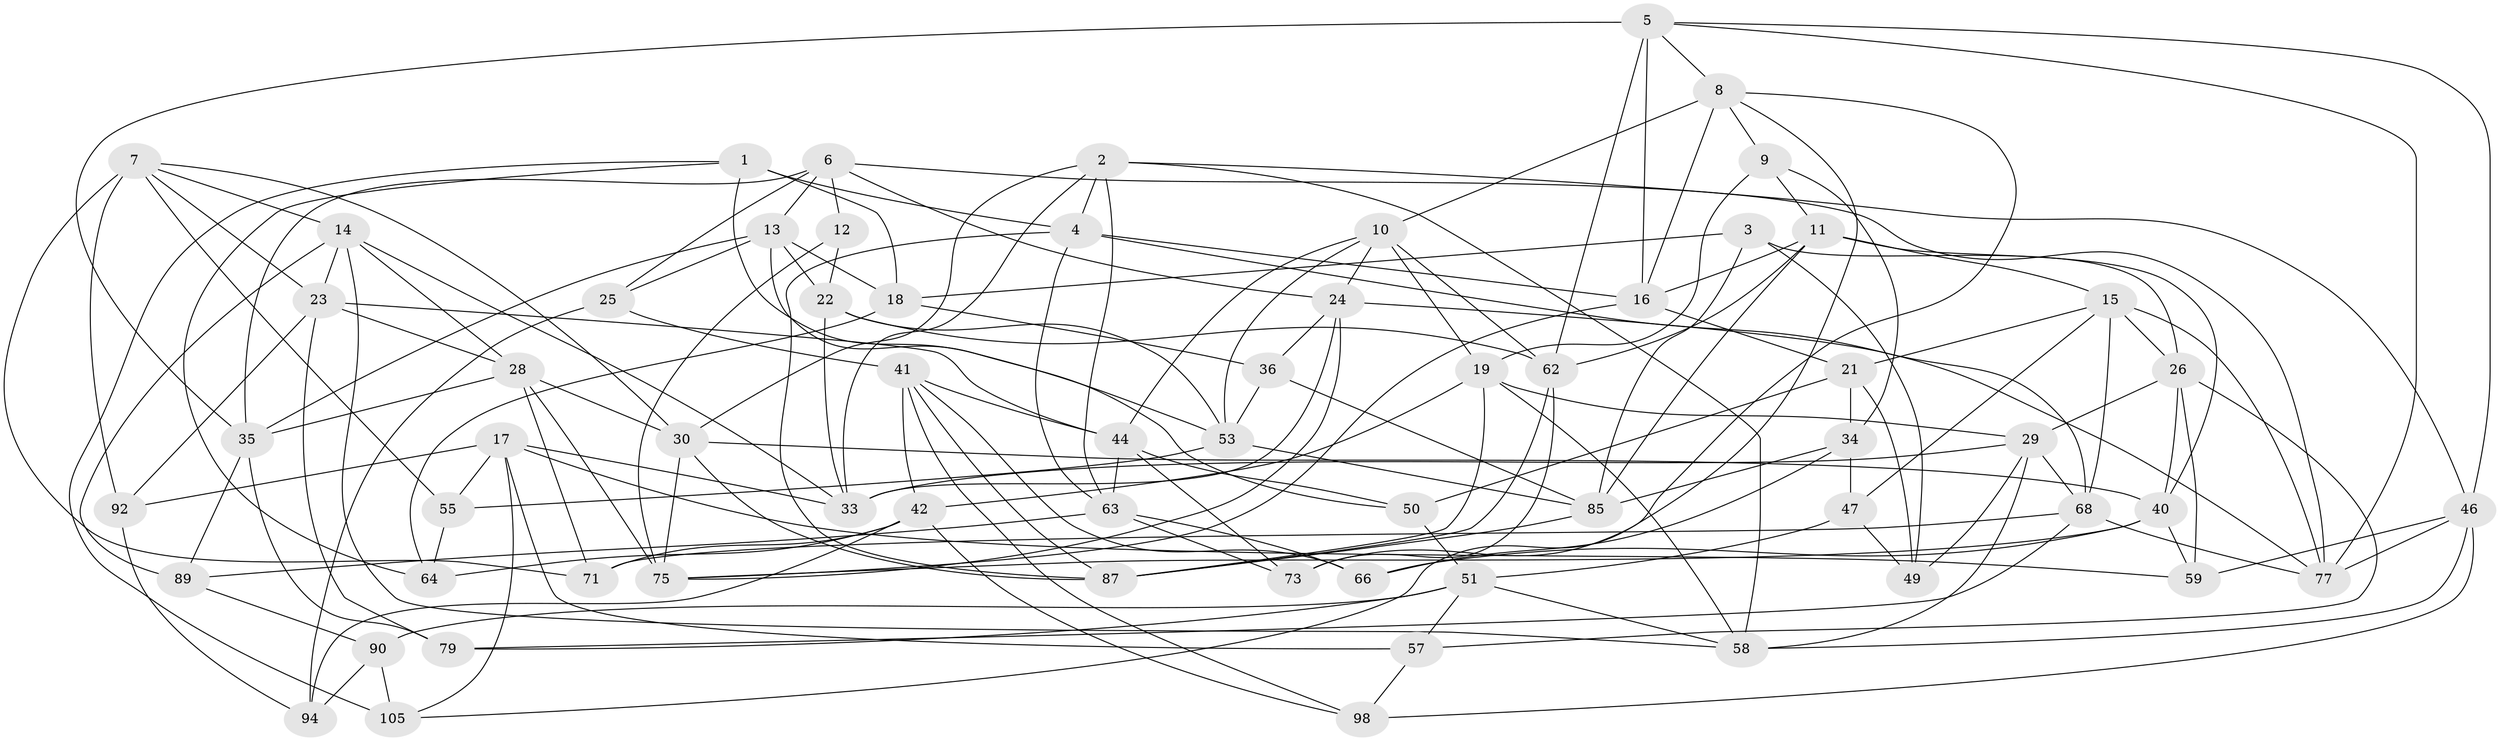 // original degree distribution, {4: 1.0}
// Generated by graph-tools (version 1.1) at 2025/11/02/27/25 16:11:45]
// undirected, 64 vertices, 167 edges
graph export_dot {
graph [start="1"]
  node [color=gray90,style=filled];
  1 [super="+45"];
  2 [super="+37"];
  3;
  4 [super="+106"];
  5 [super="+99"];
  6 [super="+103"];
  7 [super="+82"];
  8 [super="+48"];
  9;
  10 [super="+54"];
  11 [super="+20"];
  12;
  13 [super="+97"];
  14 [super="+39"];
  15 [super="+67"];
  16 [super="+27"];
  17 [super="+76"];
  18 [super="+52"];
  19 [super="+72"];
  21 [super="+43"];
  22 [super="+32"];
  23 [super="+96"];
  24 [super="+38"];
  25;
  26 [super="+70"];
  28 [super="+31"];
  29 [super="+104"];
  30 [super="+95"];
  33 [super="+74"];
  34 [super="+81"];
  35 [super="+61"];
  36;
  40 [super="+84"];
  41 [super="+91"];
  42 [super="+78"];
  44 [super="+93"];
  46 [super="+102"];
  47;
  49;
  50;
  51 [super="+56"];
  53 [super="+60"];
  55;
  57;
  58 [super="+101"];
  59;
  62 [super="+65"];
  63 [super="+69"];
  64;
  66;
  68 [super="+80"];
  71;
  73;
  75 [super="+86"];
  77 [super="+83"];
  79;
  85 [super="+88"];
  87 [super="+100"];
  89;
  90;
  92;
  94;
  98;
  105;
  1 -- 18 [weight=2];
  1 -- 64;
  1 -- 4;
  1 -- 105;
  1 -- 53;
  2 -- 46;
  2 -- 58;
  2 -- 4;
  2 -- 30;
  2 -- 63;
  2 -- 33;
  3 -- 49;
  3 -- 26;
  3 -- 18;
  3 -- 85;
  4 -- 16;
  4 -- 63;
  4 -- 87;
  4 -- 68;
  5 -- 62;
  5 -- 8;
  5 -- 16;
  5 -- 46;
  5 -- 35;
  5 -- 77;
  6 -- 77;
  6 -- 24;
  6 -- 13;
  6 -- 25;
  6 -- 12;
  6 -- 35;
  7 -- 55;
  7 -- 14;
  7 -- 71;
  7 -- 23;
  7 -- 92;
  7 -- 30;
  8 -- 105;
  8 -- 9;
  8 -- 16;
  8 -- 10;
  8 -- 73;
  9 -- 34;
  9 -- 19;
  9 -- 11;
  10 -- 53;
  10 -- 19;
  10 -- 24;
  10 -- 44;
  10 -- 62;
  11 -- 15;
  11 -- 16;
  11 -- 85;
  11 -- 40;
  11 -- 62;
  12 -- 75;
  12 -- 22 [weight=2];
  13 -- 50;
  13 -- 25;
  13 -- 35;
  13 -- 22;
  13 -- 18;
  14 -- 89;
  14 -- 33;
  14 -- 28;
  14 -- 58;
  14 -- 23;
  15 -- 47;
  15 -- 68;
  15 -- 21;
  15 -- 26;
  15 -- 77;
  16 -- 21;
  16 -- 75;
  17 -- 55;
  17 -- 57;
  17 -- 59;
  17 -- 92;
  17 -- 105;
  17 -- 33;
  18 -- 36;
  18 -- 64;
  19 -- 58;
  19 -- 42;
  19 -- 29;
  19 -- 87;
  21 -- 34 [weight=2];
  21 -- 49;
  21 -- 50;
  22 -- 62;
  22 -- 53;
  22 -- 33;
  23 -- 79;
  23 -- 28;
  23 -- 92;
  23 -- 44;
  24 -- 36;
  24 -- 75;
  24 -- 33;
  24 -- 77;
  25 -- 41;
  25 -- 94;
  26 -- 57;
  26 -- 59;
  26 -- 40;
  26 -- 29;
  28 -- 71;
  28 -- 35;
  28 -- 75;
  28 -- 30;
  29 -- 33;
  29 -- 58;
  29 -- 49;
  29 -- 68;
  30 -- 75;
  30 -- 87;
  30 -- 40;
  34 -- 85;
  34 -- 47;
  34 -- 66;
  35 -- 79;
  35 -- 89;
  36 -- 53;
  36 -- 85;
  40 -- 66;
  40 -- 75;
  40 -- 59;
  41 -- 44;
  41 -- 42;
  41 -- 66;
  41 -- 98;
  41 -- 87;
  42 -- 98;
  42 -- 64;
  42 -- 94;
  42 -- 71;
  44 -- 73;
  44 -- 50;
  44 -- 63;
  46 -- 98;
  46 -- 59;
  46 -- 77;
  46 -- 58;
  47 -- 51;
  47 -- 49;
  50 -- 51;
  51 -- 79;
  51 -- 90;
  51 -- 57;
  51 -- 58;
  53 -- 55;
  53 -- 85;
  55 -- 64;
  57 -- 98;
  62 -- 73;
  62 -- 87;
  63 -- 73;
  63 -- 89;
  63 -- 66;
  68 -- 77;
  68 -- 71;
  68 -- 79;
  85 -- 87;
  89 -- 90;
  90 -- 105;
  90 -- 94;
  92 -- 94;
}
